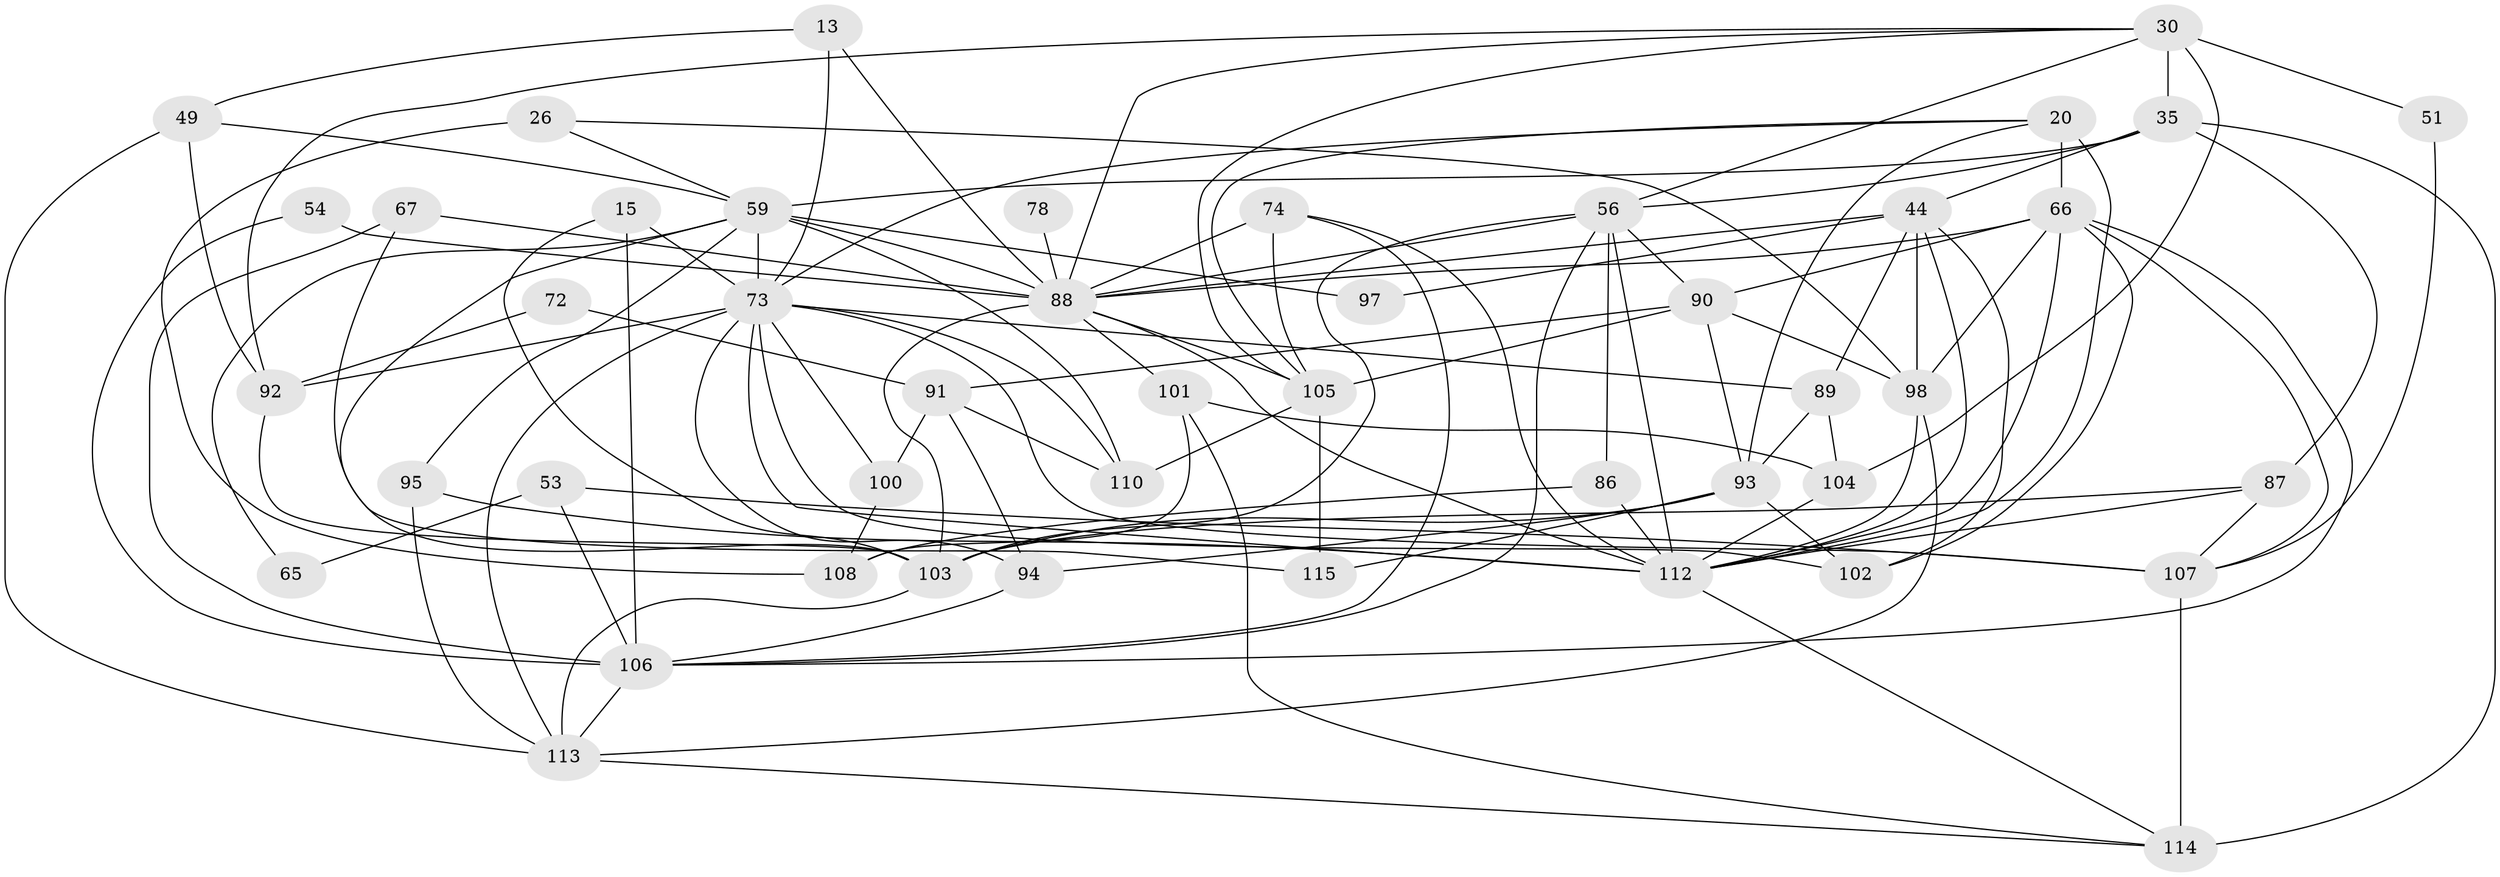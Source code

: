 // original degree distribution, {2: 0.11304347826086956, 3: 0.2782608695652174, 5: 0.2, 6: 0.08695652173913043, 7: 0.043478260869565216, 4: 0.2782608695652174}
// Generated by graph-tools (version 1.1) at 2025/53/03/04/25 21:53:04]
// undirected, 46 vertices, 120 edges
graph export_dot {
graph [start="1"]
  node [color=gray90,style=filled];
  13;
  15 [super="+6"];
  20 [super="+19"];
  26;
  30 [super="+24"];
  35;
  44 [super="+12"];
  49 [super="+29"];
  51;
  53;
  54;
  56 [super="+55"];
  59 [super="+45+39"];
  65;
  66 [super="+10+64+57"];
  67 [super="+58"];
  72;
  73 [super="+70+61"];
  74;
  78;
  86 [super="+81+77"];
  87 [super="+82"];
  88 [super="+79+85"];
  89;
  90 [super="+36+75"];
  91 [super="+25+27"];
  92 [super="+11+84"];
  93 [super="+34+69"];
  94;
  95;
  97;
  98 [super="+63+47"];
  100;
  101 [super="+41"];
  102;
  103 [super="+32"];
  104 [super="+76"];
  105 [super="+52"];
  106 [super="+37+14"];
  107 [super="+99"];
  108 [super="+96"];
  110 [super="+18"];
  112 [super="+109+111"];
  113 [super="+80+71"];
  114 [super="+31"];
  115;
  13 -- 49 [weight=2];
  13 -- 73;
  13 -- 88 [weight=2];
  15 -- 106 [weight=2];
  15 -- 103;
  15 -- 73 [weight=2];
  20 -- 105;
  20 -- 66 [weight=3];
  20 -- 73;
  20 -- 93 [weight=2];
  20 -- 112 [weight=2];
  26 -- 98;
  26 -- 108 [weight=2];
  26 -- 59;
  30 -- 104 [weight=3];
  30 -- 35;
  30 -- 51;
  30 -- 56;
  30 -- 105;
  30 -- 92;
  30 -- 88;
  35 -- 114 [weight=2];
  35 -- 59;
  35 -- 44;
  35 -- 56;
  35 -- 87;
  44 -- 102;
  44 -- 97;
  44 -- 98 [weight=2];
  44 -- 88;
  44 -- 89;
  44 -- 112;
  49 -- 113;
  49 -- 92;
  49 -- 59;
  51 -- 107;
  53 -- 65;
  53 -- 107;
  53 -- 106 [weight=2];
  54 -- 106 [weight=2];
  54 -- 88;
  56 -- 86;
  56 -- 90 [weight=2];
  56 -- 103 [weight=2];
  56 -- 106;
  56 -- 88;
  56 -- 112;
  59 -- 110;
  59 -- 65;
  59 -- 97;
  59 -- 95;
  59 -- 103;
  59 -- 73;
  59 -- 88 [weight=3];
  66 -- 107;
  66 -- 106;
  66 -- 98 [weight=3];
  66 -- 102;
  66 -- 90 [weight=2];
  66 -- 88;
  66 -- 112;
  67 -- 88;
  67 -- 115;
  67 -- 106 [weight=2];
  72 -- 92;
  72 -- 91;
  73 -- 102;
  73 -- 92 [weight=2];
  73 -- 110 [weight=2];
  73 -- 100;
  73 -- 107;
  73 -- 112;
  73 -- 113 [weight=2];
  73 -- 89;
  73 -- 94;
  74 -- 106;
  74 -- 105 [weight=2];
  74 -- 112;
  74 -- 88;
  78 -- 88 [weight=3];
  86 -- 108 [weight=2];
  86 -- 112 [weight=4];
  87 -- 107;
  87 -- 103;
  87 -- 112;
  88 -- 105;
  88 -- 101;
  88 -- 103;
  88 -- 112;
  89 -- 104 [weight=2];
  89 -- 93;
  90 -- 98;
  90 -- 105;
  90 -- 91;
  90 -- 93;
  91 -- 110 [weight=3];
  91 -- 94;
  91 -- 100;
  92 -- 103;
  93 -- 94;
  93 -- 115;
  93 -- 102;
  93 -- 103;
  94 -- 106;
  95 -- 112;
  95 -- 113;
  98 -- 112;
  98 -- 113;
  100 -- 108;
  101 -- 114;
  101 -- 104;
  101 -- 108;
  103 -- 113 [weight=2];
  104 -- 112;
  105 -- 115;
  105 -- 110 [weight=2];
  106 -- 113;
  107 -- 114 [weight=2];
  112 -- 114;
  113 -- 114;
}

